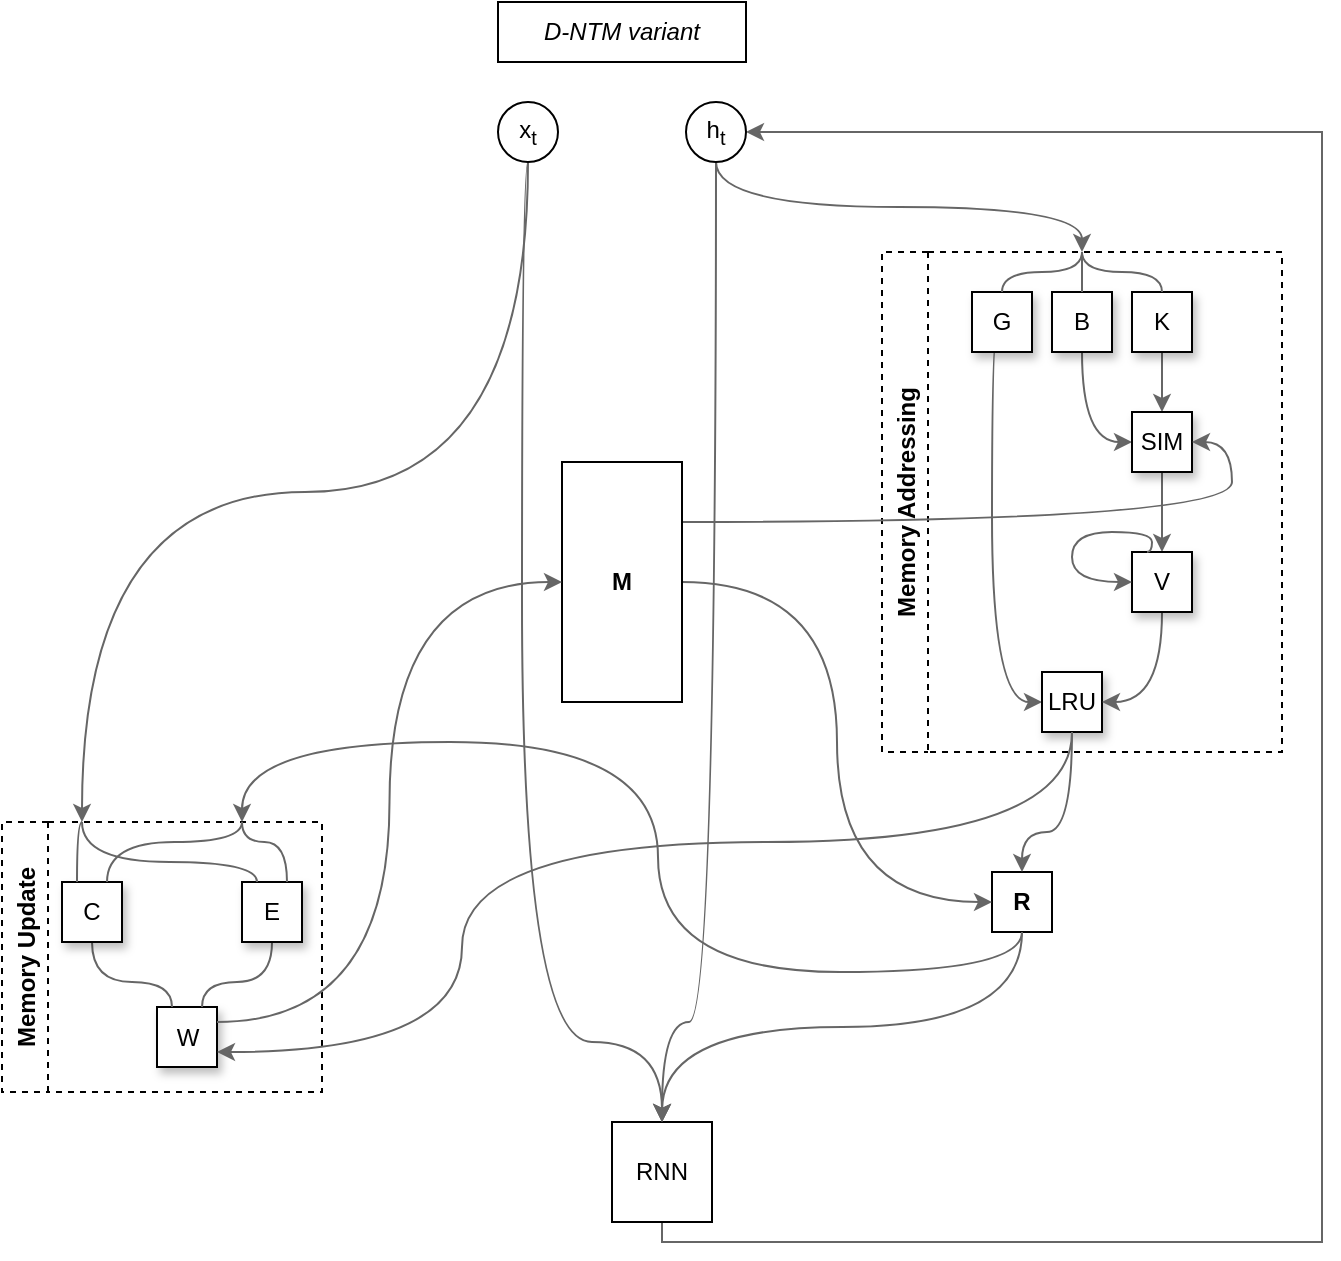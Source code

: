 <mxfile version="20.0.1" type="device"><diagram id="AOSKKPVWJUqmKMSHJRcP" name="Page-1"><mxGraphModel dx="982" dy="640" grid="1" gridSize="10" guides="1" tooltips="1" connect="1" arrows="1" fold="1" page="1" pageScale="1" pageWidth="850" pageHeight="1100" math="0" shadow="0"><root><mxCell id="0"/><mxCell id="1" parent="0"/><mxCell id="u0cKj_ttDI7FikQOkNu9-6" style="edgeStyle=orthogonalEdgeStyle;curved=1;rounded=0;orthogonalLoop=1;jettySize=auto;html=1;exitX=0.5;exitY=1;exitDx=0;exitDy=0;entryX=0.5;entryY=0;entryDx=0;entryDy=0;fillColor=#f5f5f5;strokeColor=#666666;" parent="1" source="VcZlIyoYjT2NQhakP_jN-28" target="hKaUQEhRgrzUOdaf4lDB-5" edge="1"><mxGeometry relative="1" as="geometry"><mxPoint x="560" y="148" as="targetPoint"/></mxGeometry></mxCell><mxCell id="u0cKj_ttDI7FikQOkNu9-7" value="" style="group;fontStyle=1;dashed=1;" parent="1" vertex="1" connectable="0"><mxGeometry x="450" y="185" width="200" height="370" as="geometry"/></mxCell><mxCell id="hKaUQEhRgrzUOdaf4lDB-5" value="Memory Addressing" style="swimlane;horizontal=0;dashed=1;" parent="u0cKj_ttDI7FikQOkNu9-7" vertex="1"><mxGeometry y="-50" width="200" height="250" as="geometry"/></mxCell><mxCell id="hKaUQEhRgrzUOdaf4lDB-41" style="edgeStyle=orthogonalEdgeStyle;curved=1;rounded=0;orthogonalLoop=1;jettySize=auto;html=1;exitX=0.5;exitY=1;exitDx=0;exitDy=0;entryX=0;entryY=0.5;entryDx=0;entryDy=0;fillColor=#f5f5f5;strokeColor=#666666;" parent="hKaUQEhRgrzUOdaf4lDB-5" source="hKaUQEhRgrzUOdaf4lDB-15" target="hKaUQEhRgrzUOdaf4lDB-16" edge="1"><mxGeometry relative="1" as="geometry"><Array as="points"><mxPoint x="55" y="40"/><mxPoint x="55" y="225"/></Array></mxGeometry></mxCell><mxCell id="hKaUQEhRgrzUOdaf4lDB-15" value="G" style="whiteSpace=wrap;html=1;aspect=fixed;rounded=0;shadow=1;" parent="hKaUQEhRgrzUOdaf4lDB-5" vertex="1"><mxGeometry x="45" y="20" width="30" height="30" as="geometry"/></mxCell><mxCell id="hKaUQEhRgrzUOdaf4lDB-16" value="LRU" style="whiteSpace=wrap;html=1;aspect=fixed;rounded=0;shadow=1;" parent="hKaUQEhRgrzUOdaf4lDB-5" vertex="1"><mxGeometry x="80" y="210" width="30" height="30" as="geometry"/></mxCell><mxCell id="hKaUQEhRgrzUOdaf4lDB-33" style="edgeStyle=orthogonalEdgeStyle;curved=1;rounded=0;orthogonalLoop=1;jettySize=auto;html=1;exitX=0.5;exitY=1;exitDx=0;exitDy=0;entryX=0;entryY=0.5;entryDx=0;entryDy=0;fillColor=#f5f5f5;strokeColor=#666666;" parent="hKaUQEhRgrzUOdaf4lDB-5" source="hKaUQEhRgrzUOdaf4lDB-17" target="hKaUQEhRgrzUOdaf4lDB-27" edge="1"><mxGeometry relative="1" as="geometry"/></mxCell><mxCell id="hKaUQEhRgrzUOdaf4lDB-17" value="B" style="whiteSpace=wrap;html=1;aspect=fixed;rounded=0;shadow=1;" parent="hKaUQEhRgrzUOdaf4lDB-5" vertex="1"><mxGeometry x="85" y="20" width="30" height="30" as="geometry"/></mxCell><mxCell id="hKaUQEhRgrzUOdaf4lDB-32" style="edgeStyle=orthogonalEdgeStyle;curved=1;rounded=0;orthogonalLoop=1;jettySize=auto;html=1;exitX=0.5;exitY=1;exitDx=0;exitDy=0;fillColor=#f5f5f5;strokeColor=#666666;" parent="hKaUQEhRgrzUOdaf4lDB-5" source="hKaUQEhRgrzUOdaf4lDB-18" target="hKaUQEhRgrzUOdaf4lDB-27" edge="1"><mxGeometry relative="1" as="geometry"/></mxCell><mxCell id="hKaUQEhRgrzUOdaf4lDB-18" value="K" style="whiteSpace=wrap;html=1;aspect=fixed;rounded=0;shadow=1;" parent="hKaUQEhRgrzUOdaf4lDB-5" vertex="1"><mxGeometry x="125" y="20" width="30" height="30" as="geometry"/></mxCell><mxCell id="hKaUQEhRgrzUOdaf4lDB-35" style="edgeStyle=orthogonalEdgeStyle;curved=1;rounded=0;orthogonalLoop=1;jettySize=auto;html=1;exitX=0.5;exitY=1;exitDx=0;exitDy=0;entryX=0.5;entryY=0;entryDx=0;entryDy=0;fillColor=#f5f5f5;strokeColor=#666666;" parent="hKaUQEhRgrzUOdaf4lDB-5" source="hKaUQEhRgrzUOdaf4lDB-27" target="hKaUQEhRgrzUOdaf4lDB-29" edge="1"><mxGeometry relative="1" as="geometry"/></mxCell><mxCell id="hKaUQEhRgrzUOdaf4lDB-27" value="SIM" style="whiteSpace=wrap;html=1;aspect=fixed;rounded=0;shadow=1;" parent="hKaUQEhRgrzUOdaf4lDB-5" vertex="1"><mxGeometry x="125" y="80" width="30" height="30" as="geometry"/></mxCell><mxCell id="hKaUQEhRgrzUOdaf4lDB-38" style="edgeStyle=orthogonalEdgeStyle;curved=1;rounded=0;orthogonalLoop=1;jettySize=auto;html=1;exitX=0.5;exitY=1;exitDx=0;exitDy=0;entryX=1;entryY=0.5;entryDx=0;entryDy=0;fillColor=#f5f5f5;strokeColor=#666666;" parent="hKaUQEhRgrzUOdaf4lDB-5" source="hKaUQEhRgrzUOdaf4lDB-29" target="hKaUQEhRgrzUOdaf4lDB-16" edge="1"><mxGeometry relative="1" as="geometry"/></mxCell><mxCell id="hKaUQEhRgrzUOdaf4lDB-29" value="V" style="whiteSpace=wrap;html=1;aspect=fixed;rounded=0;shadow=1;" parent="hKaUQEhRgrzUOdaf4lDB-5" vertex="1"><mxGeometry x="125" y="150" width="30" height="30" as="geometry"/></mxCell><mxCell id="hKaUQEhRgrzUOdaf4lDB-39" style="edgeStyle=orthogonalEdgeStyle;curved=1;rounded=0;orthogonalLoop=1;jettySize=auto;html=1;exitX=0.25;exitY=0;exitDx=0;exitDy=0;entryX=0;entryY=0.5;entryDx=0;entryDy=0;fillColor=#f5f5f5;strokeColor=#666666;" parent="hKaUQEhRgrzUOdaf4lDB-5" source="hKaUQEhRgrzUOdaf4lDB-29" target="hKaUQEhRgrzUOdaf4lDB-29" edge="1"><mxGeometry relative="1" as="geometry"><Array as="points"><mxPoint x="135" y="150"/><mxPoint x="135" y="140"/><mxPoint x="95" y="140"/><mxPoint x="95" y="165"/></Array></mxGeometry></mxCell><mxCell id="hKaUQEhRgrzUOdaf4lDB-47" style="edgeStyle=orthogonalEdgeStyle;curved=1;rounded=0;orthogonalLoop=1;jettySize=auto;html=1;exitX=0.5;exitY=0;exitDx=0;exitDy=0;entryX=0.5;entryY=0;entryDx=0;entryDy=0;endArrow=none;endFill=0;fillColor=#f5f5f5;strokeColor=#666666;" parent="hKaUQEhRgrzUOdaf4lDB-5" source="hKaUQEhRgrzUOdaf4lDB-5" target="hKaUQEhRgrzUOdaf4lDB-15" edge="1"><mxGeometry relative="1" as="geometry"><Array as="points"><mxPoint x="100" y="10"/></Array></mxGeometry></mxCell><mxCell id="hKaUQEhRgrzUOdaf4lDB-49" style="edgeStyle=orthogonalEdgeStyle;curved=1;rounded=0;orthogonalLoop=1;jettySize=auto;html=1;exitX=0.5;exitY=0;exitDx=0;exitDy=0;entryX=0.5;entryY=0;entryDx=0;entryDy=0;endArrow=none;endFill=0;fillColor=#f5f5f5;strokeColor=#666666;" parent="hKaUQEhRgrzUOdaf4lDB-5" source="hKaUQEhRgrzUOdaf4lDB-5" target="hKaUQEhRgrzUOdaf4lDB-18" edge="1"><mxGeometry relative="1" as="geometry"><Array as="points"><mxPoint x="100" y="10"/><mxPoint x="140" y="10"/></Array></mxGeometry></mxCell><mxCell id="VcZlIyoYjT2NQhakP_jN-3" style="edgeStyle=orthogonalEdgeStyle;curved=1;rounded=0;orthogonalLoop=1;jettySize=auto;html=1;exitX=0.5;exitY=0;exitDx=0;exitDy=0;entryX=0.5;entryY=0;entryDx=0;entryDy=0;endArrow=none;endFill=0;fillColor=#f5f5f5;strokeColor=#666666;" edge="1" parent="hKaUQEhRgrzUOdaf4lDB-5" source="hKaUQEhRgrzUOdaf4lDB-5" target="hKaUQEhRgrzUOdaf4lDB-17"><mxGeometry relative="1" as="geometry"/></mxCell><mxCell id="u0cKj_ttDI7FikQOkNu9-18" value="&lt;b&gt;R&lt;/b&gt;" style="whiteSpace=wrap;html=1;aspect=fixed;" parent="u0cKj_ttDI7FikQOkNu9-7" vertex="1"><mxGeometry x="55" y="260" width="30" height="30" as="geometry"/></mxCell><mxCell id="hKaUQEhRgrzUOdaf4lDB-42" style="edgeStyle=orthogonalEdgeStyle;curved=1;rounded=0;orthogonalLoop=1;jettySize=auto;html=1;exitX=0.5;exitY=1;exitDx=0;exitDy=0;entryX=0.5;entryY=0;entryDx=0;entryDy=0;fillColor=#f5f5f5;strokeColor=#666666;" parent="u0cKj_ttDI7FikQOkNu9-7" source="hKaUQEhRgrzUOdaf4lDB-16" target="u0cKj_ttDI7FikQOkNu9-18" edge="1"><mxGeometry relative="1" as="geometry"><Array as="points"><mxPoint x="95" y="240"/><mxPoint x="70" y="240"/></Array></mxGeometry></mxCell><mxCell id="u0cKj_ttDI7FikQOkNu9-61" style="edgeStyle=orthogonalEdgeStyle;curved=1;rounded=0;orthogonalLoop=1;jettySize=auto;html=1;exitX=0.5;exitY=1;exitDx=0;exitDy=0;entryX=0.25;entryY=0;entryDx=0;entryDy=0;endArrow=classic;endFill=1;fillColor=#f5f5f5;strokeColor=#666666;" parent="1" source="VcZlIyoYjT2NQhakP_jN-24" edge="1" target="hKaUQEhRgrzUOdaf4lDB-4"><mxGeometry relative="1" as="geometry"><mxPoint x="70" y="190" as="targetPoint"/></mxGeometry></mxCell><mxCell id="VcZlIyoYjT2NQhakP_jN-23" style="edgeStyle=orthogonalEdgeStyle;rounded=0;orthogonalLoop=1;jettySize=auto;html=1;exitX=0.5;exitY=1;exitDx=0;exitDy=0;entryX=1;entryY=0.5;entryDx=0;entryDy=0;endArrow=classic;endFill=1;fillColor=#f5f5f5;strokeColor=#666666;" edge="1" parent="1" source="u0cKj_ttDI7FikQOkNu9-10" target="VcZlIyoYjT2NQhakP_jN-28"><mxGeometry relative="1" as="geometry"><Array as="points"><mxPoint x="340" y="630"/><mxPoint x="670" y="630"/><mxPoint x="670" y="75"/></Array></mxGeometry></mxCell><mxCell id="u0cKj_ttDI7FikQOkNu9-10" value="RNN" style="whiteSpace=wrap;html=1;aspect=fixed;" parent="1" vertex="1"><mxGeometry x="315" y="570" width="50" height="50" as="geometry"/></mxCell><mxCell id="VcZlIyoYjT2NQhakP_jN-20" style="edgeStyle=orthogonalEdgeStyle;curved=1;rounded=0;orthogonalLoop=1;jettySize=auto;html=1;exitX=1;exitY=0.5;exitDx=0;exitDy=0;entryX=0;entryY=0.5;entryDx=0;entryDy=0;endArrow=classic;endFill=1;fillColor=#f5f5f5;strokeColor=#666666;" edge="1" parent="1" source="u0cKj_ttDI7FikQOkNu9-17" target="u0cKj_ttDI7FikQOkNu9-18"><mxGeometry relative="1" as="geometry"/></mxCell><mxCell id="VcZlIyoYjT2NQhakP_jN-30" style="edgeStyle=orthogonalEdgeStyle;curved=1;rounded=0;orthogonalLoop=1;jettySize=auto;html=1;exitX=1;exitY=0.25;exitDx=0;exitDy=0;entryX=1;entryY=0.5;entryDx=0;entryDy=0;endArrow=classic;endFill=1;fillColor=#f5f5f5;strokeColor=#666666;" edge="1" parent="1" source="u0cKj_ttDI7FikQOkNu9-17" target="hKaUQEhRgrzUOdaf4lDB-27"><mxGeometry relative="1" as="geometry"/></mxCell><mxCell id="u0cKj_ttDI7FikQOkNu9-17" value="&lt;b&gt;M&lt;/b&gt;" style="rounded=0;whiteSpace=wrap;html=1;rotation=0;" parent="1" vertex="1"><mxGeometry x="290" y="240" width="60" height="120" as="geometry"/></mxCell><mxCell id="hKaUQEhRgrzUOdaf4lDB-4" value="Memory Update" style="swimlane;horizontal=0;dashed=1;" parent="1" vertex="1"><mxGeometry x="10" y="420" width="160" height="135" as="geometry"/></mxCell><mxCell id="hKaUQEhRgrzUOdaf4lDB-8" value="W" style="whiteSpace=wrap;html=1;aspect=fixed;rounded=0;shadow=1;" parent="hKaUQEhRgrzUOdaf4lDB-4" vertex="1"><mxGeometry x="77.5" y="92.5" width="30" height="30" as="geometry"/></mxCell><mxCell id="VcZlIyoYjT2NQhakP_jN-18" style="edgeStyle=orthogonalEdgeStyle;curved=1;rounded=0;orthogonalLoop=1;jettySize=auto;html=1;exitX=0.5;exitY=1;exitDx=0;exitDy=0;entryX=0.75;entryY=0;entryDx=0;entryDy=0;endArrow=none;endFill=0;fillColor=#f5f5f5;strokeColor=#666666;" edge="1" parent="hKaUQEhRgrzUOdaf4lDB-4" source="hKaUQEhRgrzUOdaf4lDB-9" target="hKaUQEhRgrzUOdaf4lDB-8"><mxGeometry relative="1" as="geometry"/></mxCell><mxCell id="hKaUQEhRgrzUOdaf4lDB-9" value="E" style="whiteSpace=wrap;html=1;aspect=fixed;rounded=0;shadow=1;" parent="hKaUQEhRgrzUOdaf4lDB-4" vertex="1"><mxGeometry x="120" y="30" width="30" height="30" as="geometry"/></mxCell><mxCell id="VcZlIyoYjT2NQhakP_jN-41" style="edgeStyle=orthogonalEdgeStyle;curved=1;rounded=0;orthogonalLoop=1;jettySize=auto;html=1;exitX=0.5;exitY=1;exitDx=0;exitDy=0;entryX=0.25;entryY=0;entryDx=0;entryDy=0;endArrow=none;endFill=0;fillColor=#f5f5f5;strokeColor=#666666;" edge="1" parent="hKaUQEhRgrzUOdaf4lDB-4" source="hKaUQEhRgrzUOdaf4lDB-14" target="hKaUQEhRgrzUOdaf4lDB-8"><mxGeometry relative="1" as="geometry"><Array as="points"><mxPoint x="45" y="80"/><mxPoint x="85" y="80"/></Array></mxGeometry></mxCell><mxCell id="hKaUQEhRgrzUOdaf4lDB-14" value="C" style="whiteSpace=wrap;html=1;aspect=fixed;rounded=0;shadow=1;" parent="hKaUQEhRgrzUOdaf4lDB-4" vertex="1"><mxGeometry x="30" y="30" width="30" height="30" as="geometry"/></mxCell><mxCell id="VcZlIyoYjT2NQhakP_jN-33" style="edgeStyle=orthogonalEdgeStyle;curved=1;rounded=0;orthogonalLoop=1;jettySize=auto;html=1;exitX=0.25;exitY=0;exitDx=0;exitDy=0;entryX=0.25;entryY=0;entryDx=0;entryDy=0;endArrow=none;endFill=0;fillColor=#f5f5f5;strokeColor=#666666;" edge="1" parent="hKaUQEhRgrzUOdaf4lDB-4" source="hKaUQEhRgrzUOdaf4lDB-4" target="hKaUQEhRgrzUOdaf4lDB-14"><mxGeometry relative="1" as="geometry"/></mxCell><mxCell id="VcZlIyoYjT2NQhakP_jN-34" style="edgeStyle=orthogonalEdgeStyle;curved=1;rounded=0;orthogonalLoop=1;jettySize=auto;html=1;exitX=0.75;exitY=0;exitDx=0;exitDy=0;entryX=0.75;entryY=0;entryDx=0;entryDy=0;endArrow=none;endFill=0;fillColor=#f5f5f5;strokeColor=#666666;" edge="1" parent="hKaUQEhRgrzUOdaf4lDB-4" source="hKaUQEhRgrzUOdaf4lDB-4" target="hKaUQEhRgrzUOdaf4lDB-14"><mxGeometry relative="1" as="geometry"><Array as="points"><mxPoint x="120" y="10"/><mxPoint x="53" y="10"/></Array></mxGeometry></mxCell><mxCell id="VcZlIyoYjT2NQhakP_jN-35" style="edgeStyle=orthogonalEdgeStyle;curved=1;rounded=0;orthogonalLoop=1;jettySize=auto;html=1;exitX=0.25;exitY=0;exitDx=0;exitDy=0;entryX=0.25;entryY=0;entryDx=0;entryDy=0;endArrow=none;endFill=0;fillColor=#f5f5f5;strokeColor=#666666;" edge="1" parent="hKaUQEhRgrzUOdaf4lDB-4" source="hKaUQEhRgrzUOdaf4lDB-4" target="hKaUQEhRgrzUOdaf4lDB-9"><mxGeometry relative="1" as="geometry"><Array as="points"><mxPoint x="40" y="20"/></Array></mxGeometry></mxCell><mxCell id="VcZlIyoYjT2NQhakP_jN-36" style="edgeStyle=orthogonalEdgeStyle;curved=1;rounded=0;orthogonalLoop=1;jettySize=auto;html=1;exitX=0.75;exitY=0;exitDx=0;exitDy=0;entryX=0.75;entryY=0;entryDx=0;entryDy=0;endArrow=none;endFill=0;fillColor=#f5f5f5;strokeColor=#666666;" edge="1" parent="hKaUQEhRgrzUOdaf4lDB-4" source="hKaUQEhRgrzUOdaf4lDB-4" target="hKaUQEhRgrzUOdaf4lDB-9"><mxGeometry relative="1" as="geometry"><Array as="points"><mxPoint x="120" y="10"/><mxPoint x="143" y="10"/></Array></mxGeometry></mxCell><mxCell id="VcZlIyoYjT2NQhakP_jN-19" value="D-NTM variant" style="rounded=0;whiteSpace=wrap;html=1;fontStyle=2" vertex="1" parent="1"><mxGeometry x="258" y="10" width="124" height="30" as="geometry"/></mxCell><mxCell id="VcZlIyoYjT2NQhakP_jN-21" style="edgeStyle=orthogonalEdgeStyle;curved=1;rounded=0;orthogonalLoop=1;jettySize=auto;html=1;exitX=0.5;exitY=1;exitDx=0;exitDy=0;endArrow=classic;endFill=1;fillColor=#f5f5f5;strokeColor=#666666;" edge="1" parent="1" source="u0cKj_ttDI7FikQOkNu9-18"><mxGeometry relative="1" as="geometry"><mxPoint x="340" y="570" as="targetPoint"/></mxGeometry></mxCell><mxCell id="VcZlIyoYjT2NQhakP_jN-27" style="edgeStyle=orthogonalEdgeStyle;curved=1;rounded=0;orthogonalLoop=1;jettySize=auto;html=1;exitX=0.5;exitY=1;exitDx=0;exitDy=0;entryX=0.5;entryY=0;entryDx=0;entryDy=0;endArrow=classic;endFill=1;fillColor=#f5f5f5;strokeColor=#666666;" edge="1" parent="1" source="VcZlIyoYjT2NQhakP_jN-24" target="u0cKj_ttDI7FikQOkNu9-10"><mxGeometry relative="1" as="geometry"><Array as="points"><mxPoint x="270" y="90"/><mxPoint x="270" y="530"/><mxPoint x="340" y="530"/></Array></mxGeometry></mxCell><mxCell id="VcZlIyoYjT2NQhakP_jN-24" value="x&lt;sub&gt;t&lt;/sub&gt;" style="ellipse;whiteSpace=wrap;html=1;aspect=fixed;" vertex="1" parent="1"><mxGeometry x="258" y="60" width="30" height="30" as="geometry"/></mxCell><mxCell id="VcZlIyoYjT2NQhakP_jN-29" style="edgeStyle=orthogonalEdgeStyle;curved=1;rounded=0;orthogonalLoop=1;jettySize=auto;html=1;exitX=0.5;exitY=1;exitDx=0;exitDy=0;endArrow=classic;endFill=1;fillColor=#f5f5f5;strokeColor=#666666;" edge="1" parent="1" source="VcZlIyoYjT2NQhakP_jN-28"><mxGeometry relative="1" as="geometry"><mxPoint x="340" y="570" as="targetPoint"/><Array as="points"><mxPoint x="367" y="520"/><mxPoint x="340" y="520"/></Array></mxGeometry></mxCell><mxCell id="VcZlIyoYjT2NQhakP_jN-28" value="h&lt;sub&gt;t&lt;/sub&gt;" style="ellipse;whiteSpace=wrap;html=1;aspect=fixed;" vertex="1" parent="1"><mxGeometry x="352" y="60" width="30" height="30" as="geometry"/></mxCell><mxCell id="VcZlIyoYjT2NQhakP_jN-31" style="edgeStyle=orthogonalEdgeStyle;curved=1;rounded=0;orthogonalLoop=1;jettySize=auto;html=1;exitX=0.5;exitY=1;exitDx=0;exitDy=0;entryX=0.75;entryY=0;entryDx=0;entryDy=0;endArrow=classic;endFill=1;fillColor=#f5f5f5;strokeColor=#666666;" edge="1" parent="1" source="u0cKj_ttDI7FikQOkNu9-18" target="hKaUQEhRgrzUOdaf4lDB-4"><mxGeometry relative="1" as="geometry"><Array as="points"><mxPoint x="520" y="495"/><mxPoint x="338" y="495"/><mxPoint x="338" y="380"/><mxPoint x="130" y="380"/></Array></mxGeometry></mxCell><mxCell id="VcZlIyoYjT2NQhakP_jN-38" style="edgeStyle=orthogonalEdgeStyle;curved=1;rounded=0;orthogonalLoop=1;jettySize=auto;html=1;exitX=1;exitY=0.25;exitDx=0;exitDy=0;entryX=0;entryY=0.5;entryDx=0;entryDy=0;endArrow=classic;endFill=1;fillColor=#f5f5f5;strokeColor=#666666;" edge="1" parent="1" source="hKaUQEhRgrzUOdaf4lDB-8" target="u0cKj_ttDI7FikQOkNu9-17"><mxGeometry relative="1" as="geometry"/></mxCell><mxCell id="VcZlIyoYjT2NQhakP_jN-39" style="edgeStyle=orthogonalEdgeStyle;curved=1;rounded=0;orthogonalLoop=1;jettySize=auto;html=1;exitX=0.5;exitY=1;exitDx=0;exitDy=0;entryX=1;entryY=0.75;entryDx=0;entryDy=0;endArrow=classic;endFill=1;fillColor=#f5f5f5;strokeColor=#666666;" edge="1" parent="1" source="hKaUQEhRgrzUOdaf4lDB-16" target="hKaUQEhRgrzUOdaf4lDB-8"><mxGeometry relative="1" as="geometry"><Array as="points"><mxPoint x="545" y="430"/><mxPoint x="240" y="430"/><mxPoint x="240" y="535"/></Array></mxGeometry></mxCell></root></mxGraphModel></diagram></mxfile>